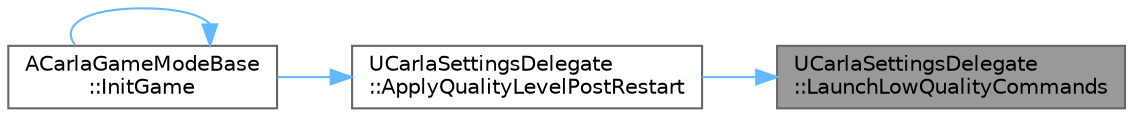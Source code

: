 digraph "UCarlaSettingsDelegate::LaunchLowQualityCommands"
{
 // INTERACTIVE_SVG=YES
 // LATEX_PDF_SIZE
  bgcolor="transparent";
  edge [fontname=Helvetica,fontsize=10,labelfontname=Helvetica,labelfontsize=10];
  node [fontname=Helvetica,fontsize=10,shape=box,height=0.2,width=0.4];
  rankdir="RL";
  Node1 [id="Node000001",label="UCarlaSettingsDelegate\l::LaunchLowQualityCommands",height=0.2,width=0.4,color="gray40", fillcolor="grey60", style="filled", fontcolor="black",tooltip="Execute engine commands to apply the low quality level to the world."];
  Node1 -> Node2 [id="edge1_Node000001_Node000002",dir="back",color="steelblue1",style="solid",tooltip=" "];
  Node2 [id="Node000002",label="UCarlaSettingsDelegate\l::ApplyQualityLevelPostRestart",height=0.2,width=0.4,color="grey40", fillcolor="white", style="filled",URL="$d4/d74/classUCarlaSettingsDelegate.html#a2858c1abdcd9d89bd02771e545e69c95",tooltip="After loading a level, apply the current settings."];
  Node2 -> Node3 [id="edge2_Node000002_Node000003",dir="back",color="steelblue1",style="solid",tooltip=" "];
  Node3 [id="Node000003",label="ACarlaGameModeBase\l::InitGame",height=0.2,width=0.4,color="grey40", fillcolor="white", style="filled",URL="$db/de5/classACarlaGameModeBase.html#a5caddc59713354578997de90542ddd93",tooltip=" "];
  Node3 -> Node3 [id="edge3_Node000003_Node000003",dir="back",color="steelblue1",style="solid",tooltip=" "];
}
